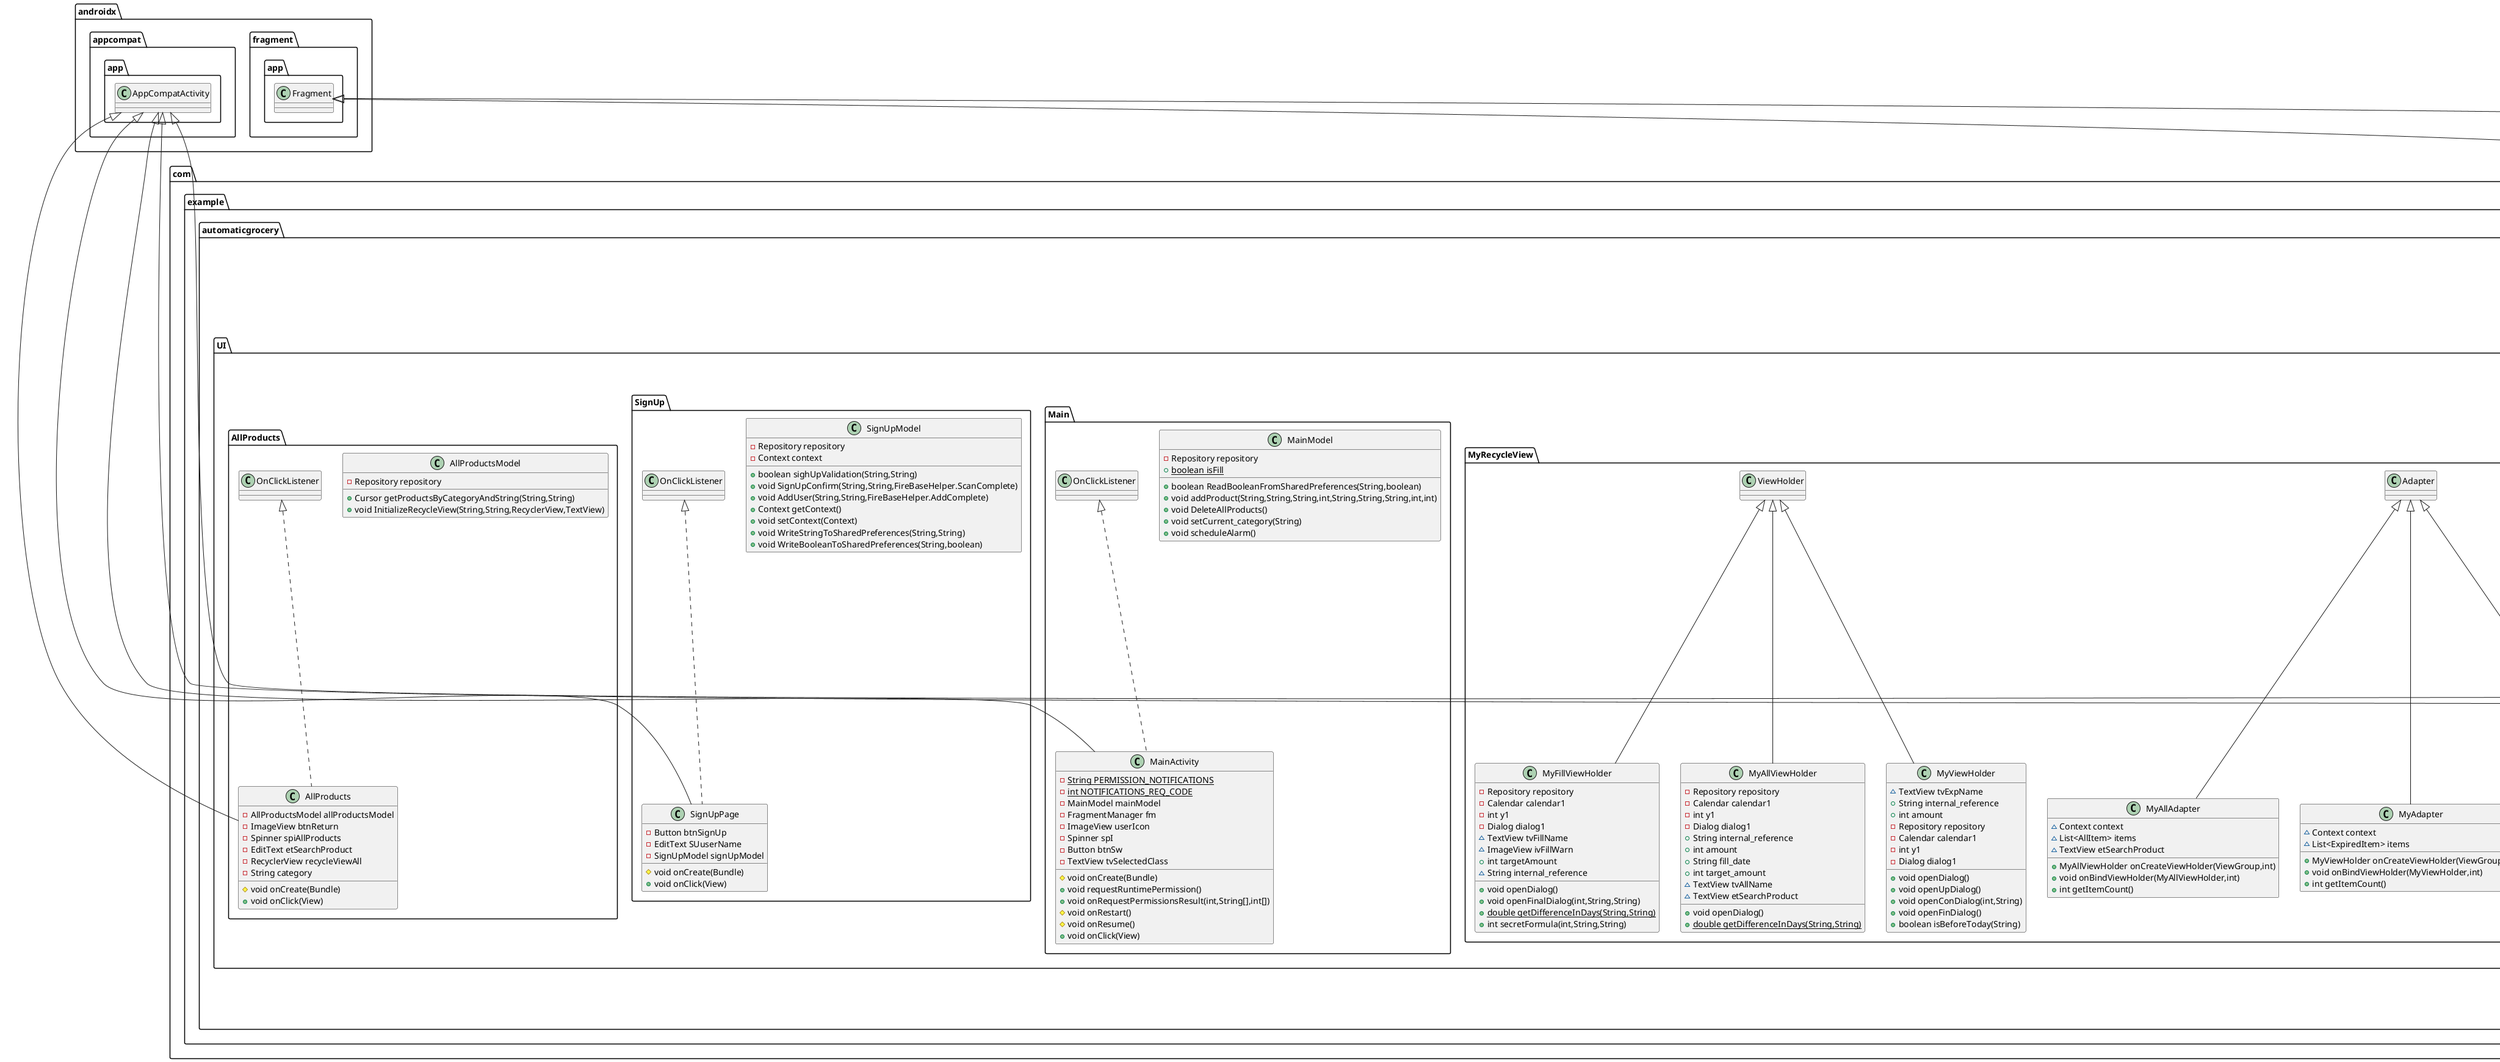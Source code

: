 @startuml
class com.example.automaticgrocery.UI.FillFragment.FillModel {
- Repository repository
+ Cursor getProductsByCategory()
+ String getCurrent_category()
+ boolean isFillNeeded(int,int)
}


class com.example.automaticgrocery.UI.Login.LoginModel {
~ Repository repository
~ Context context
+ boolean loginValidation(String,String)
+ void LoginConfirm(String,String,FireBaseHelper.SearchComplete)
+ void WriteStringToSharedPreferences(String,String)
+ String ReadStringFromSharedPreferences(String,String)
+ void WriteBooleanToSharedPreferences(String,boolean)
+ boolean ReadBooleanFromSharedPreferences(String,boolean)
}


class com.example.automaticgrocery.data.Items.CurrentUser {
~ {static} String username
~ {static} String password
~ {static} String fireId
+ {static} void InitializeUser(String,String,String)
+ {static} void ClearUser()
+ {static} String getUsername()
+ {static} void setUsername(String)
+ {static} String getPassword()
+ {static} void setPassword(String)
+ {static} String getFireId()
+ {static} void setFireId(String)
}


class com.example.automaticgrocery.UI.UserCenter.UserCenter {
- UserCenterModel userCenterModel
- Button btnUpdateUser
- TextView tvName
- ImageView backButton
# void onCreate(Bundle)
+ void onClick(View)
}


class com.example.automaticgrocery.UI.ExpiredFragment.ExpiredModel {
- Repository repository
- Calendar calendar
+ Cursor getProductsByCategory()
+ String getCurrent_category()
+ boolean isExpired(String)
}


class com.example.automaticgrocery.data.BroadcastReceiver.BootReceiver {
+ void onReceive(Context,Intent)
}

class com.example.automaticgrocery.UI.UserCenter.UserCenterModel {
- Repository repository
- Context context
+ void DataConfirm(String,String,FireBaseHelper.ScanComplete)
+ void DeleteUser(FireBaseHelper.DeleteComplete)
+ void UpdateUser(String,String,String,FireBaseHelper.UpdateComplete)
+ void WriteStringToSharedPreferences(String,String)
+ String ReadStringFromSharedPreferences(String,String)
+ void WriteBooleanToSharedPreferences(String,boolean)
+ void clear_sharedPreference()
+ Context getContext()
+ void setContext(Context)
+ void showUpdateDialog(TextView)
+ boolean updateValidation(String,String)
+ void cancelAlarm()
}


class com.example.automaticgrocery.data.Items.FillItem {
- String name
- String internal_reference
- int amount
- int targetAmount
+ String getName()
+ void setName(String)
+ String getInternal_reference()
+ void setInternal_reference(String)
+ int getAmount()
+ void setAmount(int)
+ int getTargetAmount()
+ void setTargetAmount(int)
}


class com.example.automaticgrocery.UI.MyRecycleView.MyAllAdapter {
~ Context context
~ List<AllItem> items
~ TextView etSearchProduct
+ MyAllViewHolder onCreateViewHolder(ViewGroup,int)
+ void onBindViewHolder(MyAllViewHolder,int)
+ int getItemCount()
}


class com.example.automaticgrocery.UI.Login.LoginPage {
- Button btnLogin
- TextView signUp
- EditText userPass
- LoginModel loginModel
# void onCreate(Bundle)
+ void onClick(View)
}


class com.example.automaticgrocery.UI.Main.MainModel {
- Repository repository
+ {static} boolean isFill
+ boolean ReadBooleanFromSharedPreferences(String,boolean)
+ void addProduct(String,String,String,int,String,String,String,int,int)
+ void DeleteAllProducts()
+ void setCurrent_category(String)
+ void scheduleAlarm()
}


class com.example.automaticgrocery.UI.MyRecycleView.MyAdapter {
~ Context context
~ List<ExpiredItem> items
+ MyViewHolder onCreateViewHolder(ViewGroup,int)
+ void onBindViewHolder(MyViewHolder,int)
+ int getItemCount()
}


class com.example.automaticgrocery.UI.SignUp.SignUpModel {
- Repository repository
- Context context
+ boolean sighUpValidation(String,String)
+ void SignUpConfirm(String,String,FireBaseHelper.ScanComplete)
+ void AddUser(String,String,FireBaseHelper.AddComplete)
+ Context getContext()
+ void setContext(Context)
+ void WriteStringToSharedPreferences(String,String)
+ void WriteBooleanToSharedPreferences(String,boolean)
}


class com.example.automaticgrocery.UI.MyRecycleView.MyFillAdapter {
~ Context context
~ List<FillItem> items
+ MyFillViewHolder onCreateViewHolder(ViewGroup,int)
+ void onBindViewHolder(MyFillViewHolder,int)
+ int getItemCount()
}


class com.example.automaticgrocery.data.Repository.Repository {
- MyDatabaseHelper myDatabaseHelper
- SharedPreferences sharedPreferences
- FireBaseHelper myFirebaseHelper
- {static} String current_category
- Context context
+ Context getContext()
+ String getCurrent_category()
+ void setCurrent_category(String)
+ void LoginConfirm(String,String,FireBaseHelper.SearchComplete)
+ void DataConfirm(String,String,FireBaseHelper.ScanComplete)
+ void AddUser(String,String,FireBaseHelper.AddComplete)
+ void DeleteUser(FireBaseHelper.DeleteComplete)
+ void UpdateUser(String,String,String,FireBaseHelper.UpdateComplete)
+ void WriteStringToSharedPreferences(String,String)
+ String ReadStringFromSharedPreferences(String,String)
+ void WriteBooleanToSharedPreferences(String,boolean)
+ boolean ReadBooleanFromSharedPreferences(String,boolean)
+ void addProduct(String,String,String,int,String,String,String,int,int)
+ void DeleteAllProducts()
+ Cursor getAllProducts()
+ Cursor getProductsByCategory(String)
+ Cursor getProductsByCategoryAndString(String,String)
+ void updateProductExpPart1(String,int)
+ void updateProductExpPart1_0(String,int,String)
+ void updateProductExpPart2(String,int,String,int,int)
+ void updateProductFill(String,int,String,String,int)
+ void updateProductAll(String,int,String,String,int)
+ void scheduleAlarm()
+ void cancelAlarm()
}


class com.example.automaticgrocery.data.Items.ExpiredItem {
- String name
- String last_date
- int amount
- String internal_reference
- int last_date_amount
+ String getName()
+ void setName(String)
+ String getLast_date()
+ void setLast_date(String)
+ int getAmount()
+ void setAmount(int)
+ String getInternal_reference()
+ void setInternal_reference(String)
+ int getLast_date_amount()
+ void setLast_date_amount(int)
}


class com.example.automaticgrocery.UI.AllProducts.AllProducts {
- AllProductsModel allProductsModel
- ImageView btnReturn
- Spinner spiAllProducts
- EditText etSearchProduct
- RecyclerView recycleViewAll
- String category
# void onCreate(Bundle)
+ void onClick(View)
}


class com.example.automaticgrocery.data.DB.FireBaseHelper {
~ FirebaseFirestore db
- Context context
+ void ReadUsers(UsersRetrievedListener)
+ void LoginConfirm(String,String,SearchComplete)
+ void ScanUsers(DocsRetrievedListener)
+ void DataConfirm(String,String,ScanComplete)
+ void AddUser(String,String,AddComplete)
+ void DeleteUser(DeleteComplete)
+ void UpdateUser(String,String,String,UpdateComplete)
}


interface com.example.automaticgrocery.data.DB.FireBaseHelper$UsersRetrievedListener {
~ void onUsersRetrieved(Task<QuerySnapshot>,boolean,String)
}

interface com.example.automaticgrocery.data.DB.FireBaseHelper$SearchComplete {
~ void onSearchComplete(Boolean,String)
}

interface com.example.automaticgrocery.data.DB.FireBaseHelper$DocsRetrievedListener {
~ void onDocsRetrieved(Task<QuerySnapshot>,boolean)
}

interface com.example.automaticgrocery.data.DB.FireBaseHelper$ScanComplete {
~ void onScanComplete(boolean)
}

interface com.example.automaticgrocery.data.DB.FireBaseHelper$AddComplete {
~ void onAddComplete(boolean,String)
}

interface com.example.automaticgrocery.data.DB.FireBaseHelper$DeleteComplete {
~ void onDeleteComplete(boolean)
}

interface com.example.automaticgrocery.data.DB.FireBaseHelper$UpdateComplete {
~ void onUpdateComplete(boolean)
}

class com.example.automaticgrocery.data.BroadcastReceiver.AlarmReceiver {
- {static} String CHANNEL_ID
- Calendar calendar
- Repository repository
+ void onReceive(Context,Intent)
- void createNotificationChannel(Context)
+ boolean isExpired(String)
+ boolean isFillNeeded(int,int)
}


class com.example.automaticgrocery.data.DB.MyDatabaseHelper {
- Context context
- {static} String DATABASE_NAME
- {static} int DATABASE_VERSION
- {static} String TABLE_NAME2
- {static} String COLUMN_INTERNAL_REFERENCE
- {static} String COLUMN_PRODUCT_NAME
- {static} String COLUMN_BARCODE
- {static} String COLUMN_AMOUNT
- {static} String COLUMN_FILL_DATE
- {static} String COLUMN_LAST_DATE
- {static} String COLUMN_CATEGORY
- {static} String COLUMN_TARGET_AMOUNT
- {static} String COLUMN_LAST_DATE_AMOUNT
+ void onCreate(SQLiteDatabase)
+ void onUpgrade(SQLiteDatabase,int,int)
+ void addProduct(String,String,String,int,String,String,String,int,int)
+ void updateProductFullData(String,String,String,int,String,String,String,int,int)
+ void deleteOneProduct(String)
+ void deleteAllProducts()
+ Cursor getAllProducts()
+ Cursor getProductsByCategory(String)
+ Cursor getProductsByCategoryAndString(String,String)
+ void updateProductExpPart1(String,int)
+ void updateProductExpPart1_0(String,int,String)
+ void updateProductExpPart2(String,int,String,int,int)
+ void updateProductFill(String,int,String,String,int)
+ void updateProductAll(String,int,String,String,int)
}


class com.example.automaticgrocery.UI.MyRecycleView.MyFillViewHolder {
- Repository repository
- Calendar calendar1
- int y1
- Dialog dialog1
~ TextView tvFillName
~ ImageView ivFillWarn
+ int targetAmount
~ String internal_reference
+ void openDialog()
+ void openFinalDialog(int,String,String)
+ {static} double getDifferenceInDays(String,String)
+ int secretFormula(int,String,String)
}


class com.example.automaticgrocery.UI.Main.MainActivity {
- {static} String PERMISSION_NOTIFICATIONS
- {static} int NOTIFICATIONS_REQ_CODE
- MainModel mainModel
- FragmentManager fm
- ImageView userIcon
- Spinner spI
- Button btnSw
- TextView tvSelectedClass
# void onCreate(Bundle)
+ void requestRuntimePermission()
+ void onRequestPermissionsResult(int,String[],int[])
# void onRestart()
# void onResume()
+ void onClick(View)
}


class com.example.automaticgrocery.UI.ExpiredFragment.ExpiredFragment {
- {static} String ARG_PARAM1
- {static} String ARG_PARAM2
- String mParam1
- String mParam2
- RecyclerView recyclerView
- View view
- ExpiredModel expiredModel
+ {static} ExpiredFragment newInstance(String,String)
+ void onCreate(Bundle)
+ View onCreateView(LayoutInflater,ViewGroup,Bundle)
}


class com.example.automaticgrocery.data.Items.AllItem {
- String internal_reference
- int amount
- String fill_date
- int target_amount
+ String getInternal_reference()
+ void setInternal_reference(String)
+ String getName()
+ void setName(String)
+ String getBarcode()
+ void setBarcode(String)
+ int getAmount()
+ void setAmount(int)
+ String getFill_date()
+ void setFill_date(String)
+ String getLast_date()
+ void setLast_date(String)
+ String getCategory()
+ void setCategory(String)
+ int getTarget_amount()
+ void setTarget_amount(int)
+ int getLast_date_amount()
+ void setLast_date_amount(int)
}


class com.example.automaticgrocery.UI.SignUp.SignUpPage {
- Button btnSignUp
- EditText SUuserName
- SignUpModel signUpModel
# void onCreate(Bundle)
+ void onClick(View)
}


class com.example.automaticgrocery.UI.MyRecycleView.MyAllViewHolder {
- Repository repository
- Calendar calendar1
- int y1
- Dialog dialog1
+ String internal_reference
+ int amount
+ String fill_date
+ int target_amount
~ TextView tvAllName
~ TextView etSearchProduct
+ void openDialog()
+ {static} double getDifferenceInDays(String,String)
}


class com.example.automaticgrocery.UI.MyRecycleView.MyViewHolder {
~ TextView tvExpName
+ String internal_reference
+ int amount
- Repository repository
- Calendar calendar1
- int y1
- Dialog dialog1
+ void openDialog()
+ void openUpDialog()
+ void openConDialog(int,String)
+ void openFinDialog()
+ boolean isBeforeToday(String)
}


class com.example.automaticgrocery.UI.AllProducts.AllProductsModel {
- Repository repository
+ Cursor getProductsByCategoryAndString(String,String)
+ void InitializeRecycleView(String,String,RecyclerView,TextView)
}


class com.example.automaticgrocery.UI.FillFragment.FillFragment {
- {static} String ARG_PARAM1
- {static} String ARG_PARAM2
- String mParam1
- String mParam2
- RecyclerView recycleView2
- View view
- FillModel fillModel
+ {static} FillFragment newInstance(String,String)
+ void onCreate(Bundle)
+ View onCreateView(LayoutInflater,ViewGroup,Bundle)
}




com.example.automaticgrocery.UI.UserCenter.OnClickListener <|.. com.example.automaticgrocery.UI.UserCenter.UserCenter
androidx.appcompat.app.AppCompatActivity <|-- com.example.automaticgrocery.UI.UserCenter.UserCenter
android.content.BroadcastReceiver <|-- com.example.automaticgrocery.data.BroadcastReceiver.BootReceiver
com.example.automaticgrocery.UI.MyRecycleView.Adapter <|-- com.example.automaticgrocery.UI.MyRecycleView.MyAllAdapter
com.example.automaticgrocery.UI.Login.OnClickListener <|.. com.example.automaticgrocery.UI.Login.LoginPage
androidx.appcompat.app.AppCompatActivity <|-- com.example.automaticgrocery.UI.Login.LoginPage
com.example.automaticgrocery.UI.MyRecycleView.Adapter <|-- com.example.automaticgrocery.UI.MyRecycleView.MyAdapter
com.example.automaticgrocery.UI.MyRecycleView.Adapter <|-- com.example.automaticgrocery.UI.MyRecycleView.MyFillAdapter
com.example.automaticgrocery.UI.AllProducts.OnClickListener <|.. com.example.automaticgrocery.UI.AllProducts.AllProducts
androidx.appcompat.app.AppCompatActivity <|-- com.example.automaticgrocery.UI.AllProducts.AllProducts
com.example.automaticgrocery.data.DB.FireBaseHelper +.. com.example.automaticgrocery.data.DB.FireBaseHelper$UsersRetrievedListener
com.example.automaticgrocery.data.DB.FireBaseHelper +.. com.example.automaticgrocery.data.DB.FireBaseHelper$SearchComplete
com.example.automaticgrocery.data.DB.FireBaseHelper +.. com.example.automaticgrocery.data.DB.FireBaseHelper$DocsRetrievedListener
com.example.automaticgrocery.data.DB.FireBaseHelper +.. com.example.automaticgrocery.data.DB.FireBaseHelper$ScanComplete
com.example.automaticgrocery.data.DB.FireBaseHelper +.. com.example.automaticgrocery.data.DB.FireBaseHelper$AddComplete
com.example.automaticgrocery.data.DB.FireBaseHelper +.. com.example.automaticgrocery.data.DB.FireBaseHelper$DeleteComplete
com.example.automaticgrocery.data.DB.FireBaseHelper +.. com.example.automaticgrocery.data.DB.FireBaseHelper$UpdateComplete
android.content.BroadcastReceiver <|-- com.example.automaticgrocery.data.BroadcastReceiver.AlarmReceiver
android.database.sqlite.SQLiteOpenHelper <|-- com.example.automaticgrocery.data.DB.MyDatabaseHelper
com.example.automaticgrocery.UI.MyRecycleView.ViewHolder <|-- com.example.automaticgrocery.UI.MyRecycleView.MyFillViewHolder
com.example.automaticgrocery.UI.Main.OnClickListener <|.. com.example.automaticgrocery.UI.Main.MainActivity
androidx.appcompat.app.AppCompatActivity <|-- com.example.automaticgrocery.UI.Main.MainActivity
androidx.fragment.app.Fragment <|-- com.example.automaticgrocery.UI.ExpiredFragment.ExpiredFragment
com.example.automaticgrocery.UI.SignUp.OnClickListener <|.. com.example.automaticgrocery.UI.SignUp.SignUpPage
androidx.appcompat.app.AppCompatActivity <|-- com.example.automaticgrocery.UI.SignUp.SignUpPage
com.example.automaticgrocery.UI.MyRecycleView.ViewHolder <|-- com.example.automaticgrocery.UI.MyRecycleView.MyAllViewHolder
com.example.automaticgrocery.UI.MyRecycleView.ViewHolder <|-- com.example.automaticgrocery.UI.MyRecycleView.MyViewHolder
androidx.fragment.app.Fragment <|-- com.example.automaticgrocery.UI.FillFragment.FillFragment
@enduml